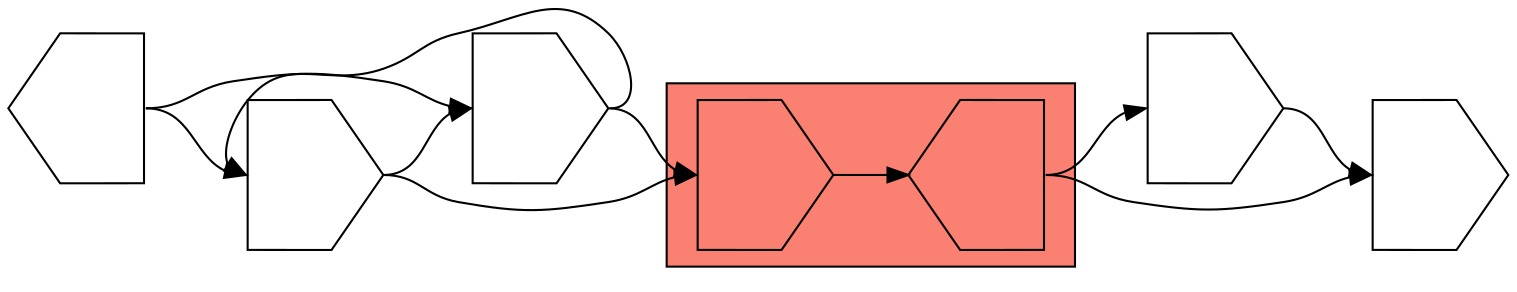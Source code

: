 digraph asm {
	rotate=90;
	edge [headport=n,tailport=s];
subgraph cluster_C11312_20507 {
	11312 [label="",height=1,width=1,shape=invhouse];
	20507 [label="",height=1,width=1,shape=house];
	style=filled;
	fillcolor=salmon;
}
	6043 [label="",height=1,width=1,shape=invhouse];
	16513 [label="",height=1,width=1,shape=invhouse];
	1091 [label="",height=1,width=1,shape=invhouse];
	13454 [label="",height=1,width=1,shape=invhouse];
	19527 [label="",height=1,width=1,shape=house];
	11312 -> 20507
	20507 -> 6043
	20507 -> 16513
	16513 -> 6043
	1091 -> 11312
	1091 -> 13454
	13454 -> 1091
	13454 -> 11312
	19527 -> 1091
	19527 -> 13454
}